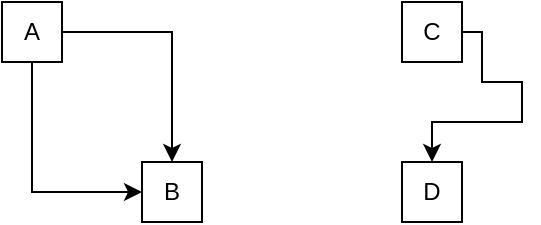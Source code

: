 <mxfile version="24.6.3" type="device">
  <diagram name="Page-1" id="NjOOgTs_SUyFddCXdcbr">
    <mxGraphModel dx="361" dy="209" grid="1" gridSize="10" guides="1" tooltips="1" connect="1" arrows="1" fold="1" page="1" pageScale="1" pageWidth="850" pageHeight="1100" math="0" shadow="0">
      <root>
        <mxCell id="0" />
        <mxCell id="1" parent="0" />
        <mxCell id="EyqeMq6bsnDVdUmcMYV5-9" style="edgeStyle=orthogonalEdgeStyle;rounded=0;orthogonalLoop=1;jettySize=auto;html=1;entryX=0.5;entryY=0;entryDx=0;entryDy=0;" edge="1" parent="1" source="EyqeMq6bsnDVdUmcMYV5-1" target="EyqeMq6bsnDVdUmcMYV5-2">
          <mxGeometry relative="1" as="geometry" />
        </mxCell>
        <mxCell id="EyqeMq6bsnDVdUmcMYV5-10" style="edgeStyle=orthogonalEdgeStyle;rounded=0;orthogonalLoop=1;jettySize=auto;html=1;entryX=0;entryY=0.5;entryDx=0;entryDy=0;exitX=0.5;exitY=1;exitDx=0;exitDy=0;" edge="1" parent="1" source="EyqeMq6bsnDVdUmcMYV5-1" target="EyqeMq6bsnDVdUmcMYV5-2">
          <mxGeometry relative="1" as="geometry" />
        </mxCell>
        <mxCell id="EyqeMq6bsnDVdUmcMYV5-1" value="A" style="whiteSpace=wrap;html=1;" vertex="1" parent="1">
          <mxGeometry x="10" y="10" width="30" height="30" as="geometry" />
        </mxCell>
        <mxCell id="EyqeMq6bsnDVdUmcMYV5-2" value="B" style="whiteSpace=wrap;html=1;" vertex="1" parent="1">
          <mxGeometry x="80" y="90" width="30" height="30" as="geometry" />
        </mxCell>
        <mxCell id="EyqeMq6bsnDVdUmcMYV5-5" style="edgeStyle=orthogonalEdgeStyle;rounded=0;orthogonalLoop=1;jettySize=auto;html=1;" edge="1" parent="1" source="EyqeMq6bsnDVdUmcMYV5-7" target="EyqeMq6bsnDVdUmcMYV5-8">
          <mxGeometry relative="1" as="geometry">
            <Array as="points">
              <mxPoint x="250" y="25" />
              <mxPoint x="250" y="50" />
              <mxPoint x="270" y="50" />
              <mxPoint x="270" y="70" />
              <mxPoint x="225" y="70" />
            </Array>
          </mxGeometry>
        </mxCell>
        <mxCell id="EyqeMq6bsnDVdUmcMYV5-7" value="C" style="whiteSpace=wrap;html=1;" vertex="1" parent="1">
          <mxGeometry x="210" y="10" width="30" height="30" as="geometry" />
        </mxCell>
        <mxCell id="EyqeMq6bsnDVdUmcMYV5-8" value="D" style="whiteSpace=wrap;html=1;" vertex="1" parent="1">
          <mxGeometry x="210" y="90" width="30" height="30" as="geometry" />
        </mxCell>
      </root>
    </mxGraphModel>
  </diagram>
</mxfile>
